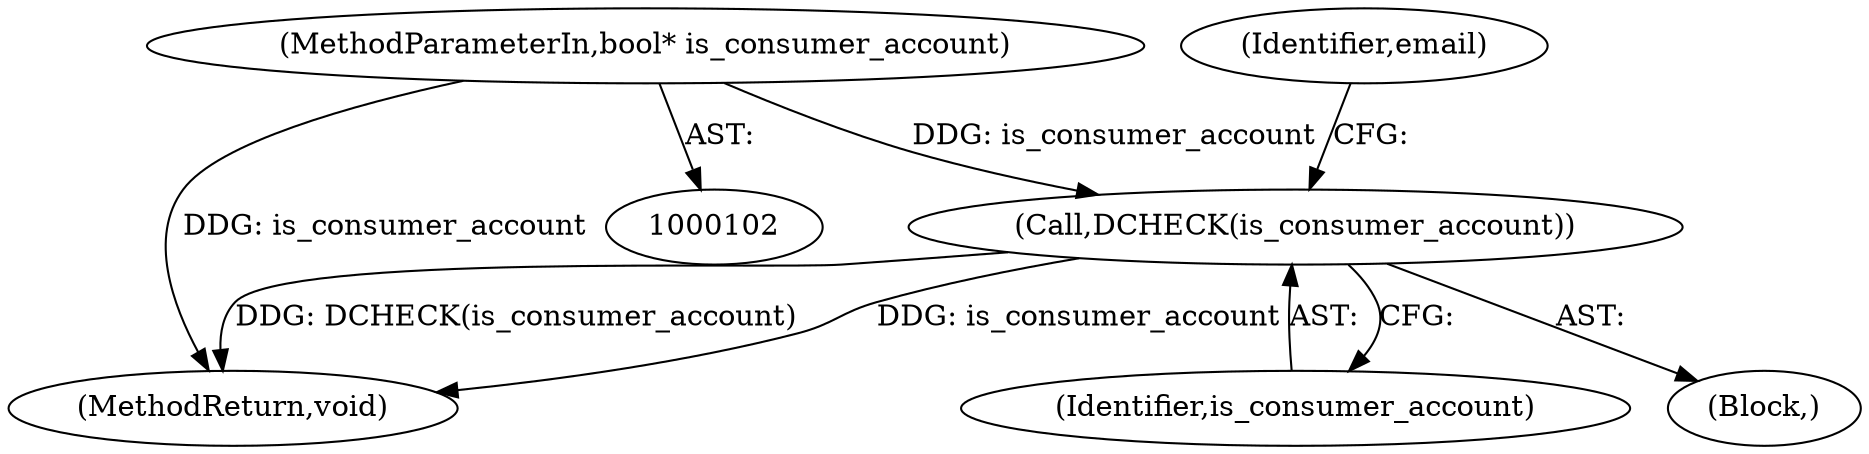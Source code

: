 digraph "0_Chrome_2440e872debd68ae7c2a8bf9ddb34df2cce378cd@pointer" {
"1000111" [label="(MethodParameterIn,bool* is_consumer_account)"];
"1000121" [label="(Call,DCHECK(is_consumer_account))"];
"1000122" [label="(Identifier,is_consumer_account)"];
"1000121" [label="(Call,DCHECK(is_consumer_account))"];
"1000249" [label="(MethodReturn,void)"];
"1000125" [label="(Identifier,email)"];
"1000111" [label="(MethodParameterIn,bool* is_consumer_account)"];
"1000112" [label="(Block,)"];
"1000111" -> "1000102"  [label="AST: "];
"1000111" -> "1000249"  [label="DDG: is_consumer_account"];
"1000111" -> "1000121"  [label="DDG: is_consumer_account"];
"1000121" -> "1000112"  [label="AST: "];
"1000121" -> "1000122"  [label="CFG: "];
"1000122" -> "1000121"  [label="AST: "];
"1000125" -> "1000121"  [label="CFG: "];
"1000121" -> "1000249"  [label="DDG: DCHECK(is_consumer_account)"];
"1000121" -> "1000249"  [label="DDG: is_consumer_account"];
}
